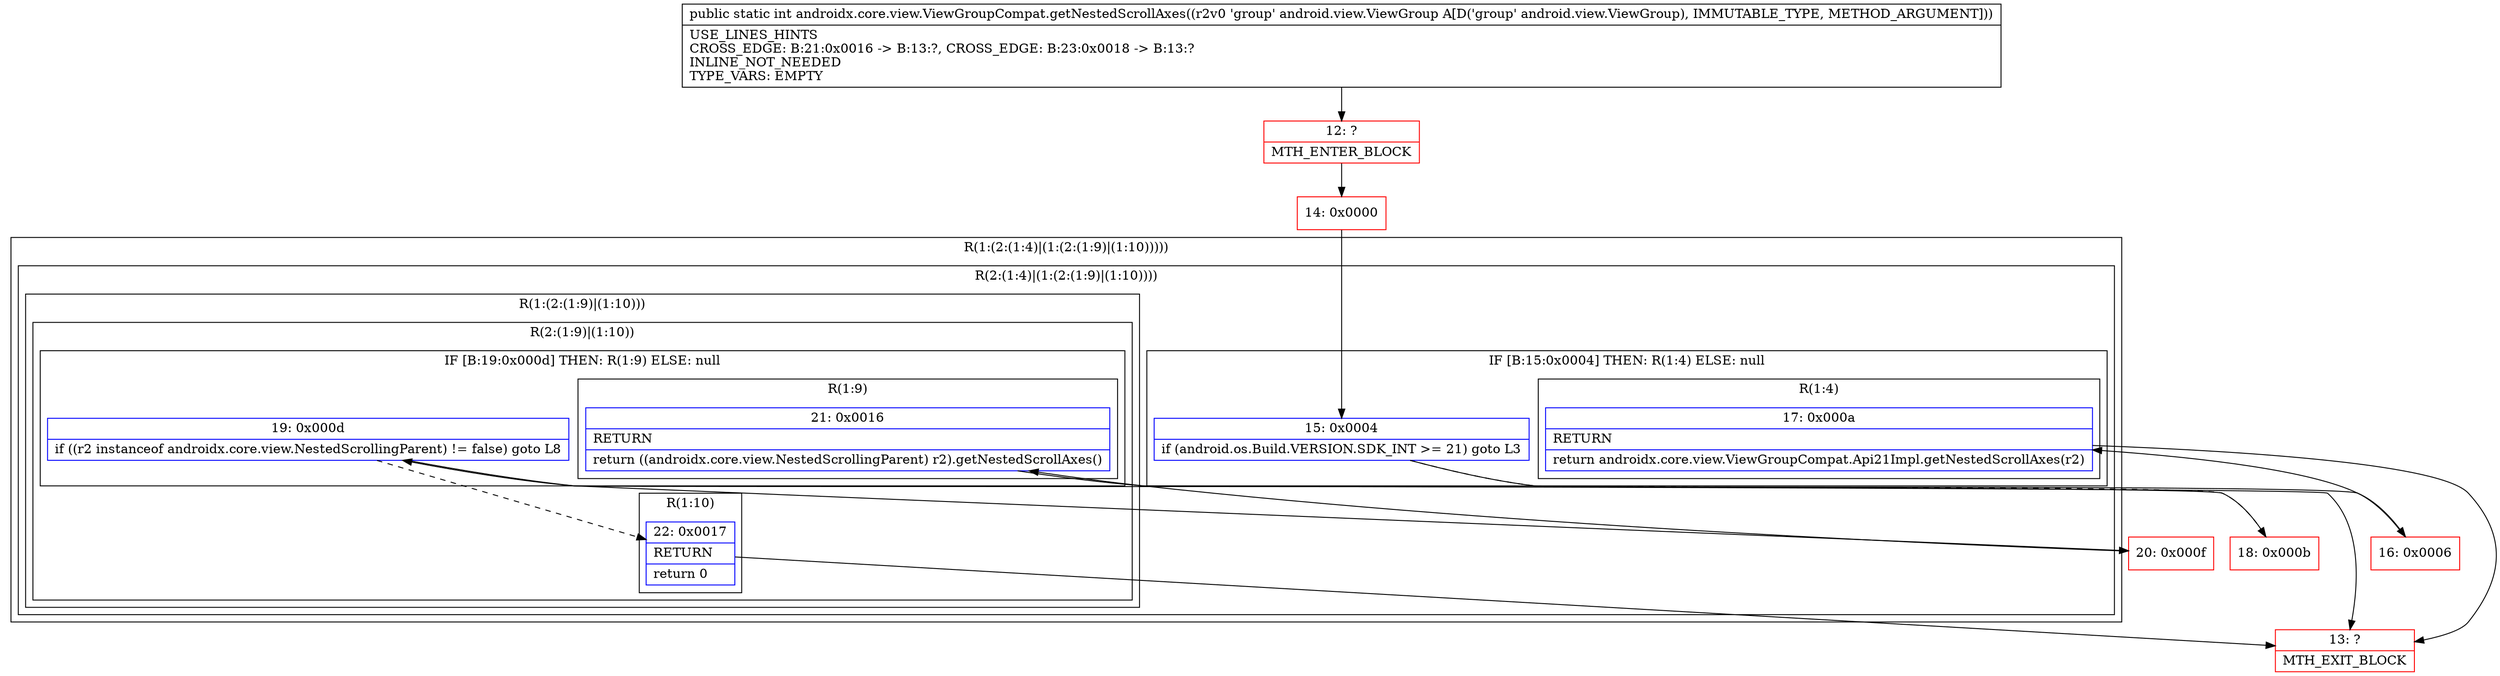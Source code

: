 digraph "CFG forandroidx.core.view.ViewGroupCompat.getNestedScrollAxes(Landroid\/view\/ViewGroup;)I" {
subgraph cluster_Region_1056379285 {
label = "R(1:(2:(1:4)|(1:(2:(1:9)|(1:10)))))";
node [shape=record,color=blue];
subgraph cluster_Region_1844651464 {
label = "R(2:(1:4)|(1:(2:(1:9)|(1:10))))";
node [shape=record,color=blue];
subgraph cluster_IfRegion_630259682 {
label = "IF [B:15:0x0004] THEN: R(1:4) ELSE: null";
node [shape=record,color=blue];
Node_15 [shape=record,label="{15\:\ 0x0004|if (android.os.Build.VERSION.SDK_INT \>= 21) goto L3\l}"];
subgraph cluster_Region_1397646941 {
label = "R(1:4)";
node [shape=record,color=blue];
Node_17 [shape=record,label="{17\:\ 0x000a|RETURN\l|return androidx.core.view.ViewGroupCompat.Api21Impl.getNestedScrollAxes(r2)\l}"];
}
}
subgraph cluster_Region_1429454360 {
label = "R(1:(2:(1:9)|(1:10)))";
node [shape=record,color=blue];
subgraph cluster_Region_563747859 {
label = "R(2:(1:9)|(1:10))";
node [shape=record,color=blue];
subgraph cluster_IfRegion_56068141 {
label = "IF [B:19:0x000d] THEN: R(1:9) ELSE: null";
node [shape=record,color=blue];
Node_19 [shape=record,label="{19\:\ 0x000d|if ((r2 instanceof androidx.core.view.NestedScrollingParent) != false) goto L8\l}"];
subgraph cluster_Region_596343444 {
label = "R(1:9)";
node [shape=record,color=blue];
Node_21 [shape=record,label="{21\:\ 0x0016|RETURN\l|return ((androidx.core.view.NestedScrollingParent) r2).getNestedScrollAxes()\l}"];
}
}
subgraph cluster_Region_1795216259 {
label = "R(1:10)";
node [shape=record,color=blue];
Node_22 [shape=record,label="{22\:\ 0x0017|RETURN\l|return 0\l}"];
}
}
}
}
}
Node_12 [shape=record,color=red,label="{12\:\ ?|MTH_ENTER_BLOCK\l}"];
Node_14 [shape=record,color=red,label="{14\:\ 0x0000}"];
Node_16 [shape=record,color=red,label="{16\:\ 0x0006}"];
Node_13 [shape=record,color=red,label="{13\:\ ?|MTH_EXIT_BLOCK\l}"];
Node_18 [shape=record,color=red,label="{18\:\ 0x000b}"];
Node_20 [shape=record,color=red,label="{20\:\ 0x000f}"];
MethodNode[shape=record,label="{public static int androidx.core.view.ViewGroupCompat.getNestedScrollAxes((r2v0 'group' android.view.ViewGroup A[D('group' android.view.ViewGroup), IMMUTABLE_TYPE, METHOD_ARGUMENT]))  | USE_LINES_HINTS\lCROSS_EDGE: B:21:0x0016 \-\> B:13:?, CROSS_EDGE: B:23:0x0018 \-\> B:13:?\lINLINE_NOT_NEEDED\lTYPE_VARS: EMPTY\l}"];
MethodNode -> Node_12;Node_15 -> Node_16;
Node_15 -> Node_18[style=dashed];
Node_17 -> Node_13;
Node_19 -> Node_20;
Node_19 -> Node_22[style=dashed];
Node_21 -> Node_13;
Node_22 -> Node_13;
Node_12 -> Node_14;
Node_14 -> Node_15;
Node_16 -> Node_17;
Node_18 -> Node_19;
Node_20 -> Node_21;
}

